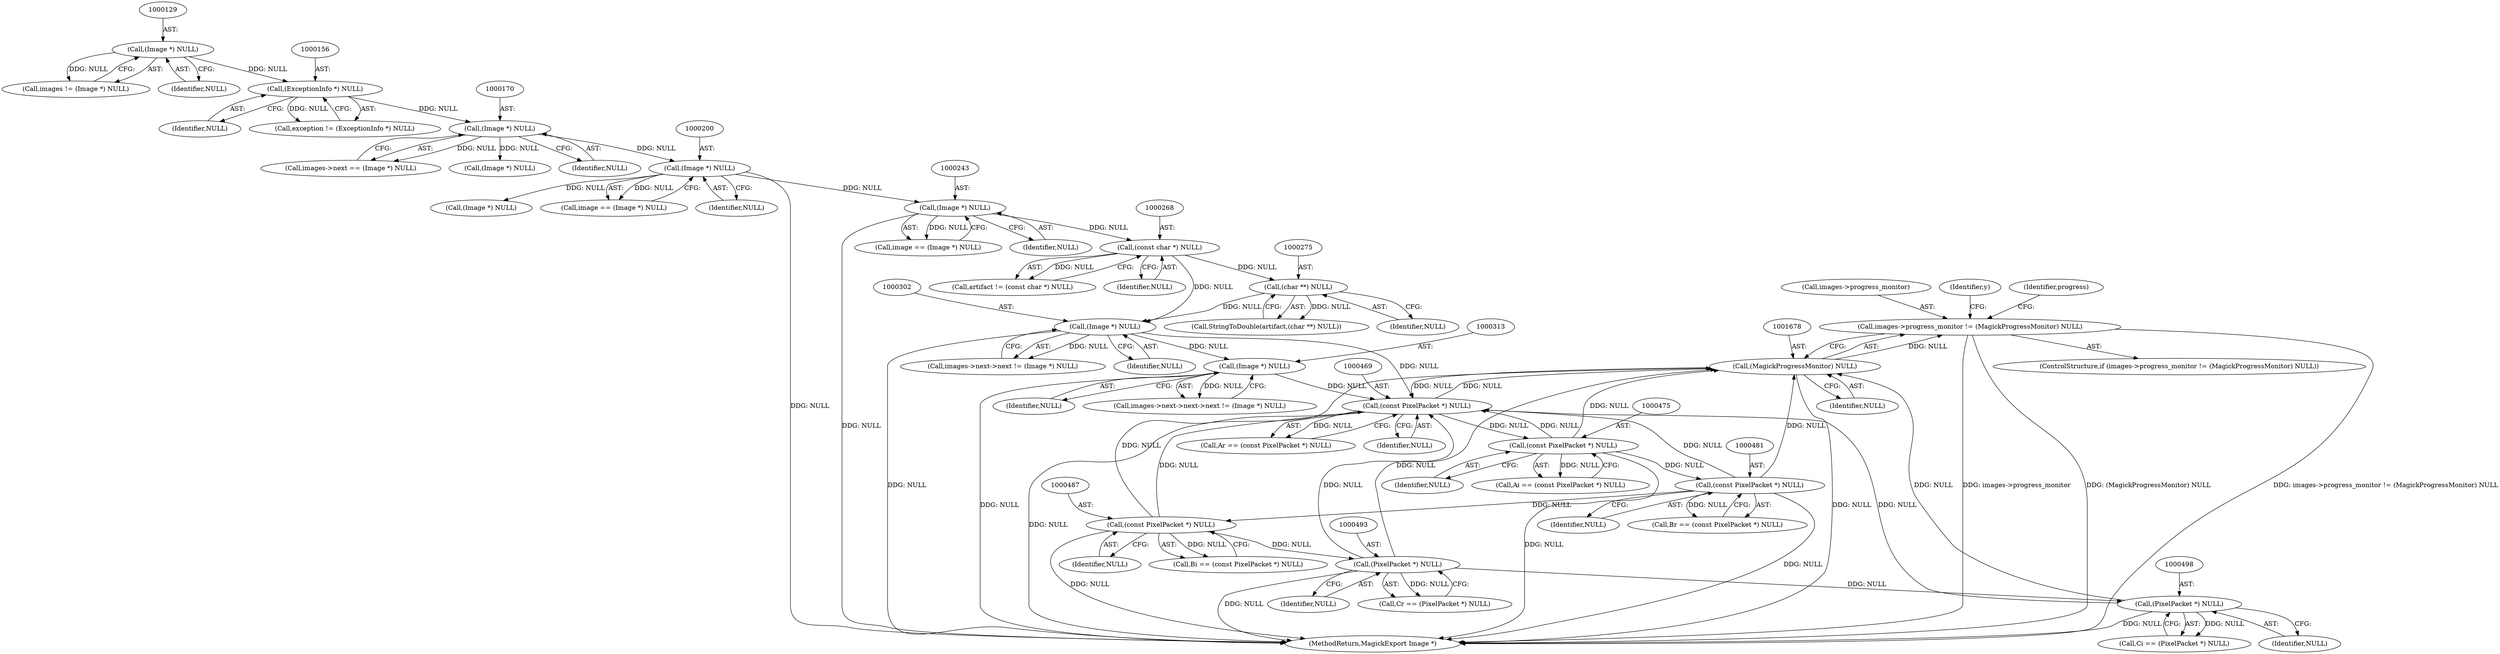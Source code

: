 digraph "0_ImageMagick6_19651f3db63fa1511ed83a348c4c82fa553f8d01_0@pointer" {
"1001673" [label="(Call,images->progress_monitor != (MagickProgressMonitor) NULL)"];
"1001677" [label="(Call,(MagickProgressMonitor) NULL)"];
"1000492" [label="(Call,(PixelPacket *) NULL)"];
"1000486" [label="(Call,(const PixelPacket *) NULL)"];
"1000480" [label="(Call,(const PixelPacket *) NULL)"];
"1000474" [label="(Call,(const PixelPacket *) NULL)"];
"1000468" [label="(Call,(const PixelPacket *) NULL)"];
"1000497" [label="(Call,(PixelPacket *) NULL)"];
"1000301" [label="(Call,(Image *) NULL)"];
"1000267" [label="(Call,(const char *) NULL)"];
"1000242" [label="(Call,(Image *) NULL)"];
"1000199" [label="(Call,(Image *) NULL)"];
"1000169" [label="(Call,(Image *) NULL)"];
"1000155" [label="(Call,(ExceptionInfo *) NULL)"];
"1000128" [label="(Call,(Image *) NULL)"];
"1000274" [label="(Call,(char **) NULL)"];
"1000312" [label="(Call,(Image *) NULL)"];
"1000484" [label="(Call,Bi == (const PixelPacket *) NULL)"];
"1000244" [label="(Identifier,NULL)"];
"1000157" [label="(Identifier,NULL)"];
"1000272" [label="(Call,StringToDouble(artifact,(char **) NULL))"];
"1001679" [label="(Identifier,NULL)"];
"1000468" [label="(Call,(const PixelPacket *) NULL)"];
"1000314" [label="(Identifier,NULL)"];
"1000153" [label="(Call,exception != (ExceptionInfo *) NULL)"];
"1000242" [label="(Call,(Image *) NULL)"];
"1000265" [label="(Call,artifact != (const char *) NULL)"];
"1000155" [label="(Call,(ExceptionInfo *) NULL)"];
"1000466" [label="(Call,Ar == (const PixelPacket *) NULL)"];
"1000472" [label="(Call,Ai == (const PixelPacket *) NULL)"];
"1000312" [label="(Call,(Image *) NULL)"];
"1000267" [label="(Call,(const char *) NULL)"];
"1000203" [label="(Call,(Image *) NULL)"];
"1000301" [label="(Call,(Image *) NULL)"];
"1000497" [label="(Call,(PixelPacket *) NULL)"];
"1000478" [label="(Call,Br == (const PixelPacket *) NULL)"];
"1001673" [label="(Call,images->progress_monitor != (MagickProgressMonitor) NULL)"];
"1001672" [label="(ControlStructure,if (images->progress_monitor != (MagickProgressMonitor) NULL))"];
"1000169" [label="(Call,(Image *) NULL)"];
"1000240" [label="(Call,image == (Image *) NULL)"];
"1000165" [label="(Call,images->next == (Image *) NULL)"];
"1000185" [label="(Call,(Image *) NULL)"];
"1001677" [label="(Call,(MagickProgressMonitor) NULL)"];
"1000494" [label="(Identifier,NULL)"];
"1000495" [label="(Call,Ci == (PixelPacket *) NULL)"];
"1000274" [label="(Call,(char **) NULL)"];
"1000197" [label="(Call,image == (Image *) NULL)"];
"1000492" [label="(Call,(PixelPacket *) NULL)"];
"1000486" [label="(Call,(const PixelPacket *) NULL)"];
"1000470" [label="(Identifier,NULL)"];
"1000128" [label="(Call,(Image *) NULL)"];
"1000276" [label="(Identifier,NULL)"];
"1000126" [label="(Call,images != (Image *) NULL)"];
"1001683" [label="(Identifier,progress)"];
"1000199" [label="(Call,(Image *) NULL)"];
"1000303" [label="(Identifier,NULL)"];
"1000201" [label="(Identifier,NULL)"];
"1000304" [label="(Call,images->next->next->next != (Image *) NULL)"];
"1000295" [label="(Call,images->next->next != (Image *) NULL)"];
"1001674" [label="(Call,images->progress_monitor)"];
"1000269" [label="(Identifier,NULL)"];
"1000482" [label="(Identifier,NULL)"];
"1000474" [label="(Call,(const PixelPacket *) NULL)"];
"1000388" [label="(Identifier,y)"];
"1000488" [label="(Identifier,NULL)"];
"1000171" [label="(Identifier,NULL)"];
"1000130" [label="(Identifier,NULL)"];
"1001734" [label="(MethodReturn,MagickExport Image *)"];
"1000499" [label="(Identifier,NULL)"];
"1000476" [label="(Identifier,NULL)"];
"1000490" [label="(Call,Cr == (PixelPacket *) NULL)"];
"1000480" [label="(Call,(const PixelPacket *) NULL)"];
"1001673" -> "1001672"  [label="AST: "];
"1001673" -> "1001677"  [label="CFG: "];
"1001674" -> "1001673"  [label="AST: "];
"1001677" -> "1001673"  [label="AST: "];
"1001683" -> "1001673"  [label="CFG: "];
"1000388" -> "1001673"  [label="CFG: "];
"1001673" -> "1001734"  [label="DDG: images->progress_monitor != (MagickProgressMonitor) NULL"];
"1001673" -> "1001734"  [label="DDG: images->progress_monitor"];
"1001673" -> "1001734"  [label="DDG: (MagickProgressMonitor) NULL"];
"1001677" -> "1001673"  [label="DDG: NULL"];
"1001677" -> "1001679"  [label="CFG: "];
"1001678" -> "1001677"  [label="AST: "];
"1001679" -> "1001677"  [label="AST: "];
"1001677" -> "1001734"  [label="DDG: NULL"];
"1001677" -> "1000468"  [label="DDG: NULL"];
"1000492" -> "1001677"  [label="DDG: NULL"];
"1000486" -> "1001677"  [label="DDG: NULL"];
"1000474" -> "1001677"  [label="DDG: NULL"];
"1000497" -> "1001677"  [label="DDG: NULL"];
"1000468" -> "1001677"  [label="DDG: NULL"];
"1000480" -> "1001677"  [label="DDG: NULL"];
"1000492" -> "1000490"  [label="AST: "];
"1000492" -> "1000494"  [label="CFG: "];
"1000493" -> "1000492"  [label="AST: "];
"1000494" -> "1000492"  [label="AST: "];
"1000490" -> "1000492"  [label="CFG: "];
"1000492" -> "1001734"  [label="DDG: NULL"];
"1000492" -> "1000468"  [label="DDG: NULL"];
"1000492" -> "1000490"  [label="DDG: NULL"];
"1000486" -> "1000492"  [label="DDG: NULL"];
"1000492" -> "1000497"  [label="DDG: NULL"];
"1000486" -> "1000484"  [label="AST: "];
"1000486" -> "1000488"  [label="CFG: "];
"1000487" -> "1000486"  [label="AST: "];
"1000488" -> "1000486"  [label="AST: "];
"1000484" -> "1000486"  [label="CFG: "];
"1000486" -> "1001734"  [label="DDG: NULL"];
"1000486" -> "1000468"  [label="DDG: NULL"];
"1000486" -> "1000484"  [label="DDG: NULL"];
"1000480" -> "1000486"  [label="DDG: NULL"];
"1000480" -> "1000478"  [label="AST: "];
"1000480" -> "1000482"  [label="CFG: "];
"1000481" -> "1000480"  [label="AST: "];
"1000482" -> "1000480"  [label="AST: "];
"1000478" -> "1000480"  [label="CFG: "];
"1000480" -> "1001734"  [label="DDG: NULL"];
"1000480" -> "1000468"  [label="DDG: NULL"];
"1000480" -> "1000478"  [label="DDG: NULL"];
"1000474" -> "1000480"  [label="DDG: NULL"];
"1000474" -> "1000472"  [label="AST: "];
"1000474" -> "1000476"  [label="CFG: "];
"1000475" -> "1000474"  [label="AST: "];
"1000476" -> "1000474"  [label="AST: "];
"1000472" -> "1000474"  [label="CFG: "];
"1000474" -> "1001734"  [label="DDG: NULL"];
"1000474" -> "1000468"  [label="DDG: NULL"];
"1000474" -> "1000472"  [label="DDG: NULL"];
"1000468" -> "1000474"  [label="DDG: NULL"];
"1000468" -> "1000466"  [label="AST: "];
"1000468" -> "1000470"  [label="CFG: "];
"1000469" -> "1000468"  [label="AST: "];
"1000470" -> "1000468"  [label="AST: "];
"1000466" -> "1000468"  [label="CFG: "];
"1000468" -> "1001734"  [label="DDG: NULL"];
"1000468" -> "1000466"  [label="DDG: NULL"];
"1000497" -> "1000468"  [label="DDG: NULL"];
"1000301" -> "1000468"  [label="DDG: NULL"];
"1000312" -> "1000468"  [label="DDG: NULL"];
"1000497" -> "1000495"  [label="AST: "];
"1000497" -> "1000499"  [label="CFG: "];
"1000498" -> "1000497"  [label="AST: "];
"1000499" -> "1000497"  [label="AST: "];
"1000495" -> "1000497"  [label="CFG: "];
"1000497" -> "1001734"  [label="DDG: NULL"];
"1000497" -> "1000495"  [label="DDG: NULL"];
"1000301" -> "1000295"  [label="AST: "];
"1000301" -> "1000303"  [label="CFG: "];
"1000302" -> "1000301"  [label="AST: "];
"1000303" -> "1000301"  [label="AST: "];
"1000295" -> "1000301"  [label="CFG: "];
"1000301" -> "1001734"  [label="DDG: NULL"];
"1000301" -> "1000295"  [label="DDG: NULL"];
"1000267" -> "1000301"  [label="DDG: NULL"];
"1000274" -> "1000301"  [label="DDG: NULL"];
"1000301" -> "1000312"  [label="DDG: NULL"];
"1000267" -> "1000265"  [label="AST: "];
"1000267" -> "1000269"  [label="CFG: "];
"1000268" -> "1000267"  [label="AST: "];
"1000269" -> "1000267"  [label="AST: "];
"1000265" -> "1000267"  [label="CFG: "];
"1000267" -> "1000265"  [label="DDG: NULL"];
"1000242" -> "1000267"  [label="DDG: NULL"];
"1000267" -> "1000274"  [label="DDG: NULL"];
"1000242" -> "1000240"  [label="AST: "];
"1000242" -> "1000244"  [label="CFG: "];
"1000243" -> "1000242"  [label="AST: "];
"1000244" -> "1000242"  [label="AST: "];
"1000240" -> "1000242"  [label="CFG: "];
"1000242" -> "1001734"  [label="DDG: NULL"];
"1000242" -> "1000240"  [label="DDG: NULL"];
"1000199" -> "1000242"  [label="DDG: NULL"];
"1000199" -> "1000197"  [label="AST: "];
"1000199" -> "1000201"  [label="CFG: "];
"1000200" -> "1000199"  [label="AST: "];
"1000201" -> "1000199"  [label="AST: "];
"1000197" -> "1000199"  [label="CFG: "];
"1000199" -> "1001734"  [label="DDG: NULL"];
"1000199" -> "1000197"  [label="DDG: NULL"];
"1000169" -> "1000199"  [label="DDG: NULL"];
"1000199" -> "1000203"  [label="DDG: NULL"];
"1000169" -> "1000165"  [label="AST: "];
"1000169" -> "1000171"  [label="CFG: "];
"1000170" -> "1000169"  [label="AST: "];
"1000171" -> "1000169"  [label="AST: "];
"1000165" -> "1000169"  [label="CFG: "];
"1000169" -> "1000165"  [label="DDG: NULL"];
"1000155" -> "1000169"  [label="DDG: NULL"];
"1000169" -> "1000185"  [label="DDG: NULL"];
"1000155" -> "1000153"  [label="AST: "];
"1000155" -> "1000157"  [label="CFG: "];
"1000156" -> "1000155"  [label="AST: "];
"1000157" -> "1000155"  [label="AST: "];
"1000153" -> "1000155"  [label="CFG: "];
"1000155" -> "1000153"  [label="DDG: NULL"];
"1000128" -> "1000155"  [label="DDG: NULL"];
"1000128" -> "1000126"  [label="AST: "];
"1000128" -> "1000130"  [label="CFG: "];
"1000129" -> "1000128"  [label="AST: "];
"1000130" -> "1000128"  [label="AST: "];
"1000126" -> "1000128"  [label="CFG: "];
"1000128" -> "1000126"  [label="DDG: NULL"];
"1000274" -> "1000272"  [label="AST: "];
"1000274" -> "1000276"  [label="CFG: "];
"1000275" -> "1000274"  [label="AST: "];
"1000276" -> "1000274"  [label="AST: "];
"1000272" -> "1000274"  [label="CFG: "];
"1000274" -> "1000272"  [label="DDG: NULL"];
"1000312" -> "1000304"  [label="AST: "];
"1000312" -> "1000314"  [label="CFG: "];
"1000313" -> "1000312"  [label="AST: "];
"1000314" -> "1000312"  [label="AST: "];
"1000304" -> "1000312"  [label="CFG: "];
"1000312" -> "1001734"  [label="DDG: NULL"];
"1000312" -> "1000304"  [label="DDG: NULL"];
}
